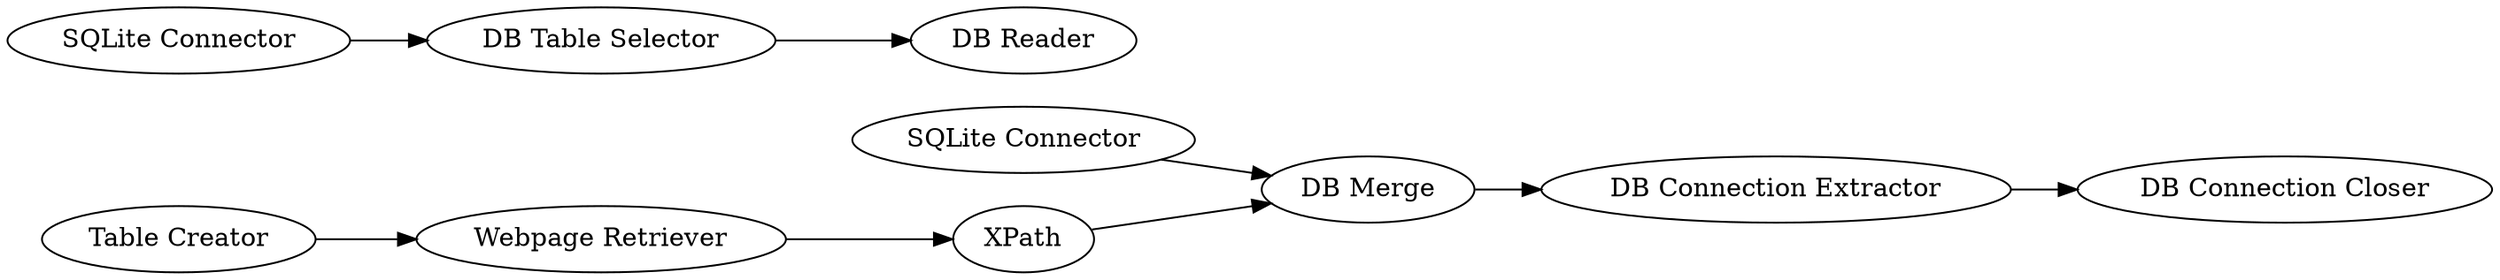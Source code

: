 digraph {
	1 [label="Webpage Retriever"]
	2 [label=XPath]
	3 [label="Table Creator"]
	4 [label="SQLite Connector"]
	5 [label="DB Merge"]
	6 [label="DB Connection Closer"]
	7 [label="DB Connection Extractor"]
	9 [label="DB Table Selector"]
	10 [label="DB Reader"]
	11 [label="SQLite Connector"]
	1 -> 2
	2 -> 5
	3 -> 1
	4 -> 5
	5 -> 7
	7 -> 6
	9 -> 10
	11 -> 9
	rankdir=LR
}
